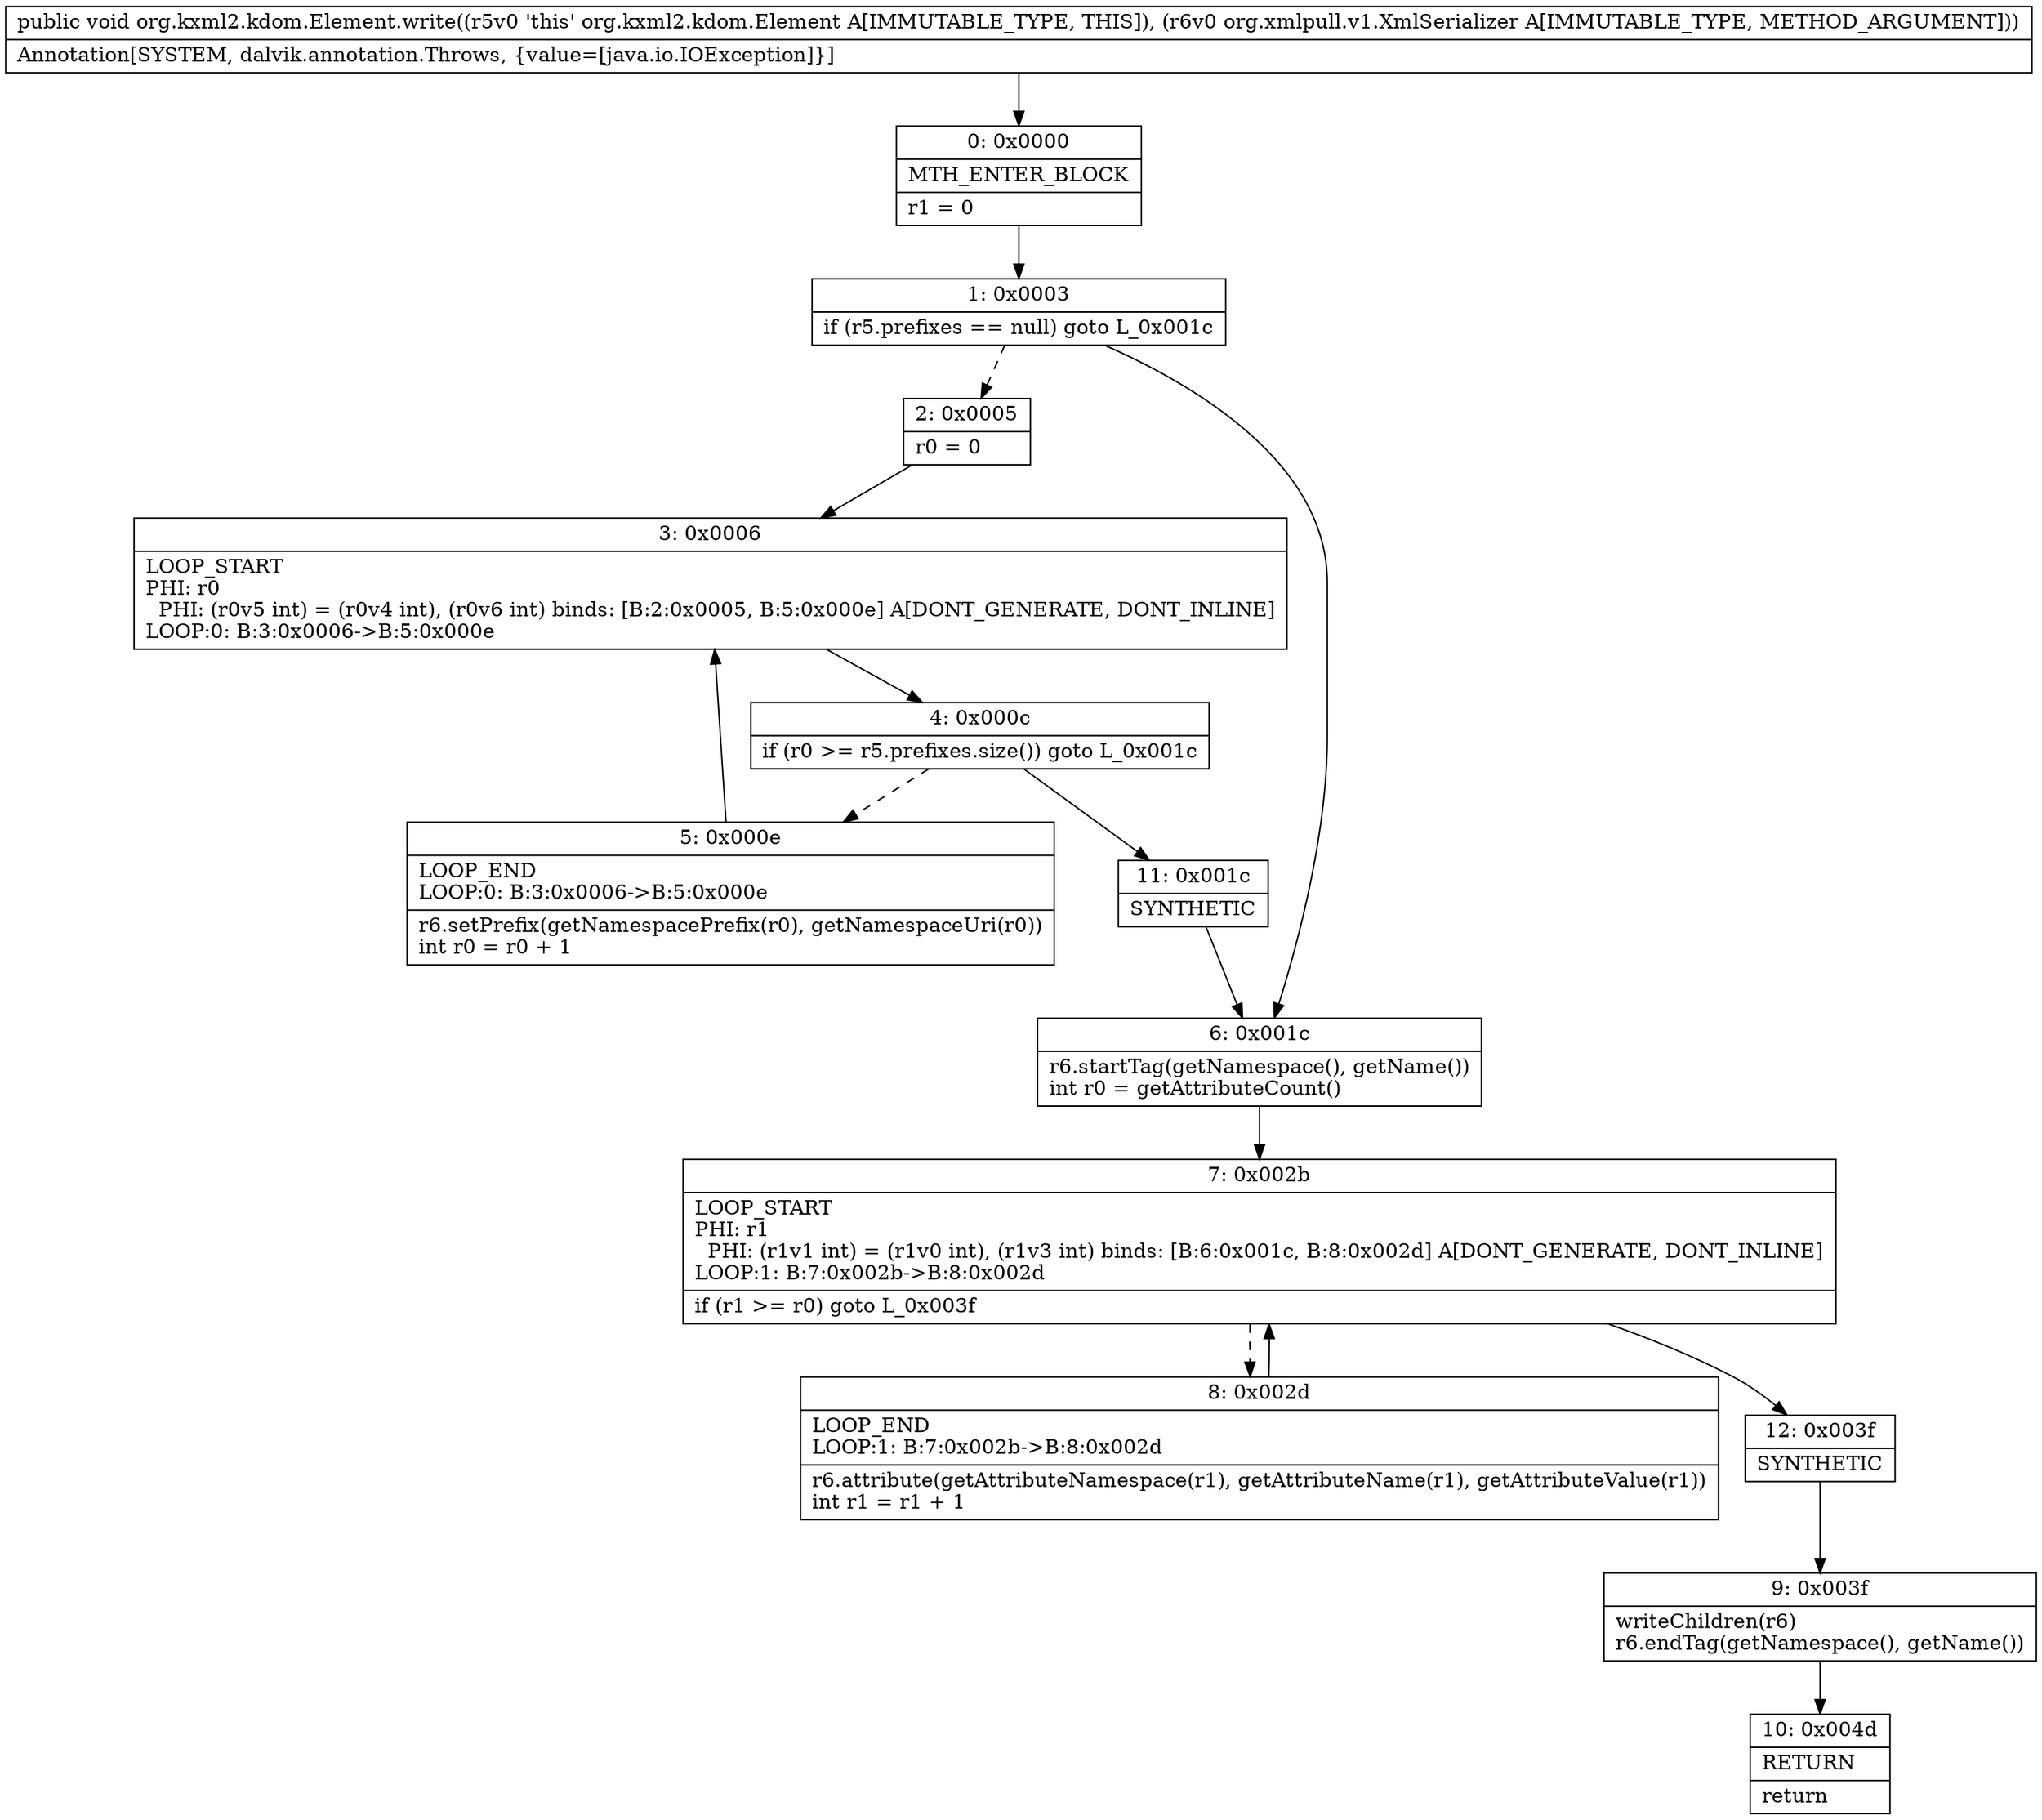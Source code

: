 digraph "CFG fororg.kxml2.kdom.Element.write(Lorg\/xmlpull\/v1\/XmlSerializer;)V" {
Node_0 [shape=record,label="{0\:\ 0x0000|MTH_ENTER_BLOCK\l|r1 = 0\l}"];
Node_1 [shape=record,label="{1\:\ 0x0003|if (r5.prefixes == null) goto L_0x001c\l}"];
Node_2 [shape=record,label="{2\:\ 0x0005|r0 = 0\l}"];
Node_3 [shape=record,label="{3\:\ 0x0006|LOOP_START\lPHI: r0 \l  PHI: (r0v5 int) = (r0v4 int), (r0v6 int) binds: [B:2:0x0005, B:5:0x000e] A[DONT_GENERATE, DONT_INLINE]\lLOOP:0: B:3:0x0006\-\>B:5:0x000e\l}"];
Node_4 [shape=record,label="{4\:\ 0x000c|if (r0 \>= r5.prefixes.size()) goto L_0x001c\l}"];
Node_5 [shape=record,label="{5\:\ 0x000e|LOOP_END\lLOOP:0: B:3:0x0006\-\>B:5:0x000e\l|r6.setPrefix(getNamespacePrefix(r0), getNamespaceUri(r0))\lint r0 = r0 + 1\l}"];
Node_6 [shape=record,label="{6\:\ 0x001c|r6.startTag(getNamespace(), getName())\lint r0 = getAttributeCount()\l}"];
Node_7 [shape=record,label="{7\:\ 0x002b|LOOP_START\lPHI: r1 \l  PHI: (r1v1 int) = (r1v0 int), (r1v3 int) binds: [B:6:0x001c, B:8:0x002d] A[DONT_GENERATE, DONT_INLINE]\lLOOP:1: B:7:0x002b\-\>B:8:0x002d\l|if (r1 \>= r0) goto L_0x003f\l}"];
Node_8 [shape=record,label="{8\:\ 0x002d|LOOP_END\lLOOP:1: B:7:0x002b\-\>B:8:0x002d\l|r6.attribute(getAttributeNamespace(r1), getAttributeName(r1), getAttributeValue(r1))\lint r1 = r1 + 1\l}"];
Node_9 [shape=record,label="{9\:\ 0x003f|writeChildren(r6)\lr6.endTag(getNamespace(), getName())\l}"];
Node_10 [shape=record,label="{10\:\ 0x004d|RETURN\l|return\l}"];
Node_11 [shape=record,label="{11\:\ 0x001c|SYNTHETIC\l}"];
Node_12 [shape=record,label="{12\:\ 0x003f|SYNTHETIC\l}"];
MethodNode[shape=record,label="{public void org.kxml2.kdom.Element.write((r5v0 'this' org.kxml2.kdom.Element A[IMMUTABLE_TYPE, THIS]), (r6v0 org.xmlpull.v1.XmlSerializer A[IMMUTABLE_TYPE, METHOD_ARGUMENT]))  | Annotation[SYSTEM, dalvik.annotation.Throws, \{value=[java.io.IOException]\}]\l}"];
MethodNode -> Node_0;
Node_0 -> Node_1;
Node_1 -> Node_2[style=dashed];
Node_1 -> Node_6;
Node_2 -> Node_3;
Node_3 -> Node_4;
Node_4 -> Node_5[style=dashed];
Node_4 -> Node_11;
Node_5 -> Node_3;
Node_6 -> Node_7;
Node_7 -> Node_8[style=dashed];
Node_7 -> Node_12;
Node_8 -> Node_7;
Node_9 -> Node_10;
Node_11 -> Node_6;
Node_12 -> Node_9;
}

